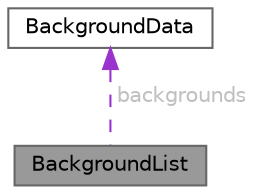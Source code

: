 digraph "BackgroundList"
{
 // LATEX_PDF_SIZE
  bgcolor="transparent";
  edge [fontname=Helvetica,fontsize=10,labelfontname=Helvetica,labelfontsize=10];
  node [fontname=Helvetica,fontsize=10,shape=box,height=0.2,width=0.4];
  Node1 [id="Node000001",label="BackgroundList",height=0.2,width=0.4,color="gray40", fillcolor="grey60", style="filled", fontcolor="black",tooltip="Container for an array of backgrounds."];
  Node2 -> Node1 [id="edge1_Node000001_Node000002",dir="back",color="darkorchid3",style="dashed",tooltip=" ",label=" backgrounds",fontcolor="grey" ];
  Node2 [id="Node000002",label="BackgroundData",height=0.2,width=0.4,color="gray40", fillcolor="white", style="filled",URL="$class_background_data.html",tooltip="Represents data for a single background, including its index and image path."];
}
